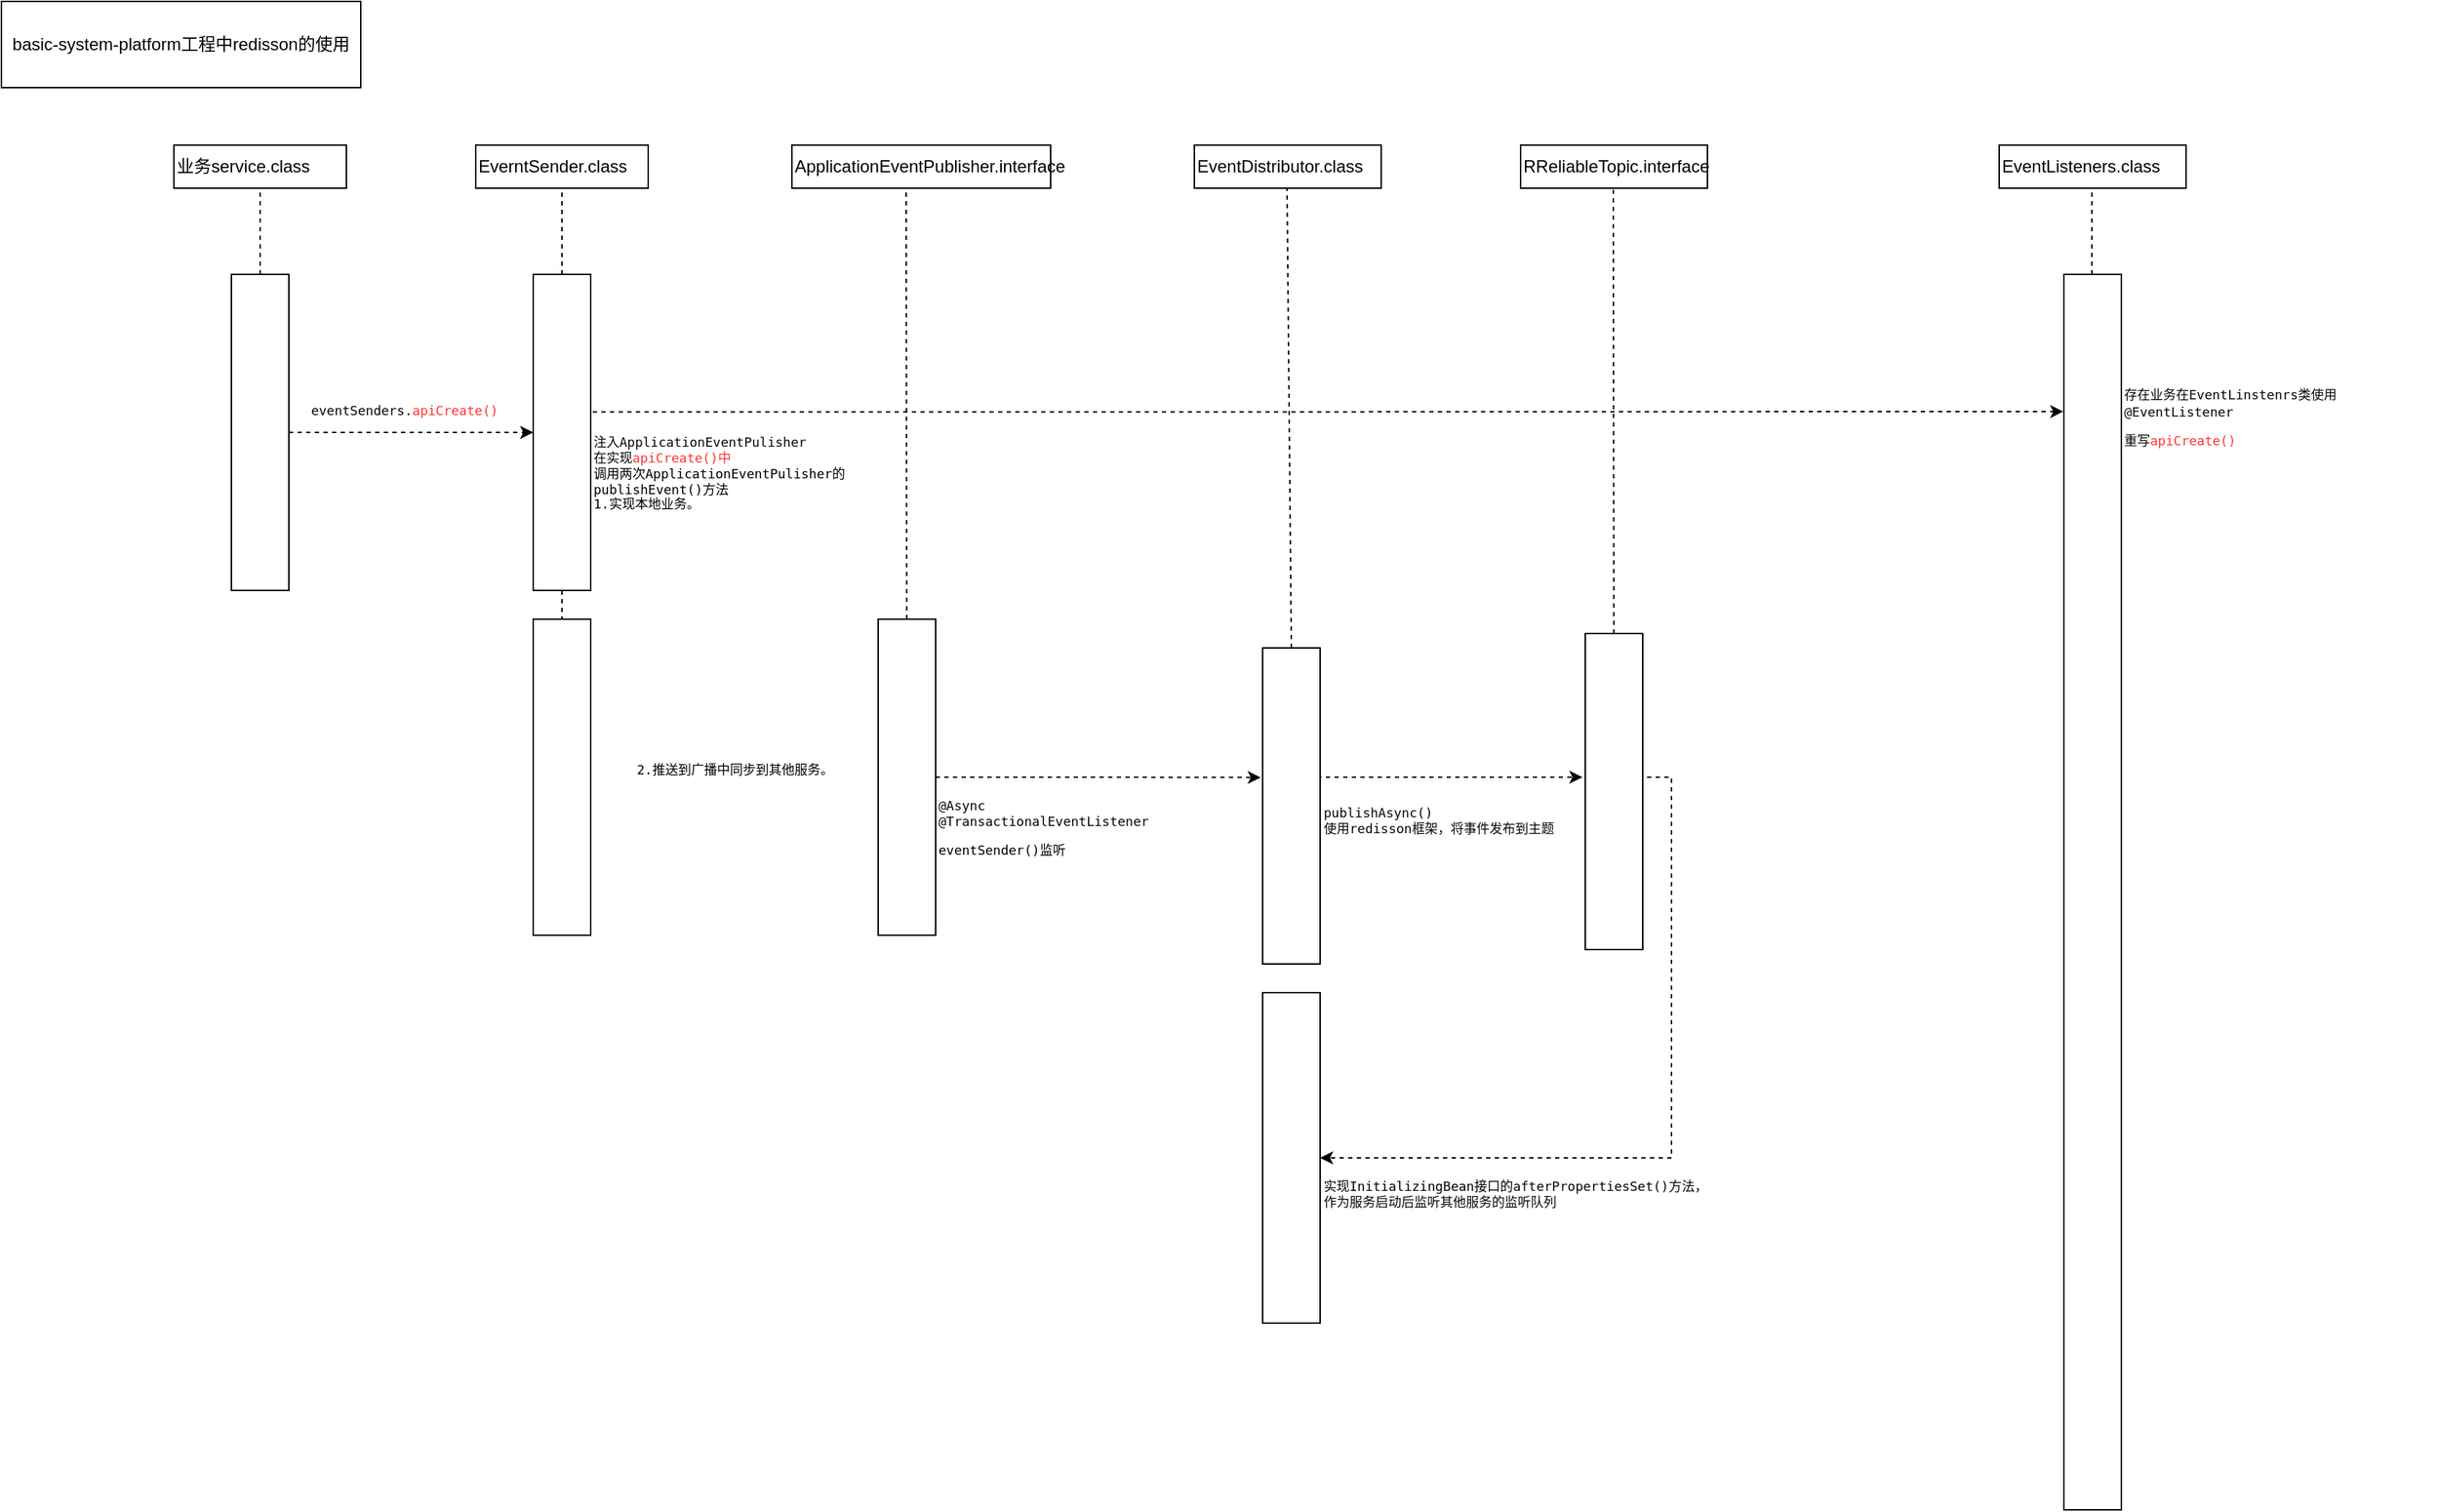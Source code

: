 <mxfile version="20.8.5" type="github">
  <diagram id="lzR9WTqNMokMjlMZCket" name="第 1 页">
    <mxGraphModel dx="2327" dy="784" grid="1" gridSize="10" guides="1" tooltips="1" connect="1" arrows="1" fold="1" page="1" pageScale="1" pageWidth="827" pageHeight="1169" math="0" shadow="0">
      <root>
        <mxCell id="0" />
        <mxCell id="1" parent="0" />
        <mxCell id="b4XzP5kvtJkdpVzACAJ3-1" value="basic-system-platform工程中redisson的使用" style="rounded=0;whiteSpace=wrap;html=1;" parent="1" vertex="1">
          <mxGeometry x="-230" width="250" height="60" as="geometry" />
        </mxCell>
        <mxCell id="b4XzP5kvtJkdpVzACAJ3-2" value="EverntSender.class" style="rounded=0;whiteSpace=wrap;html=1;align=left;" parent="1" vertex="1">
          <mxGeometry x="100" y="100" width="120" height="30" as="geometry" />
        </mxCell>
        <mxCell id="K12D8q6yLpKOAg62nF1a-1" value="ApplicationEventPublisher.interface" style="rounded=0;whiteSpace=wrap;html=1;align=left;" parent="1" vertex="1">
          <mxGeometry x="320" y="100" width="180" height="30" as="geometry" />
        </mxCell>
        <mxCell id="A1RvcmTsJzPTBe4Mc9q6-6" style="edgeStyle=orthogonalEdgeStyle;rounded=0;orthogonalLoop=1;jettySize=auto;html=1;exitX=0.5;exitY=1;exitDx=0;exitDy=0;entryX=0.5;entryY=0;entryDx=0;entryDy=0;fontColor=#000000;dashed=1;endArrow=none;endFill=0;" edge="1" parent="1" source="K12D8q6yLpKOAg62nF1a-2" target="A1RvcmTsJzPTBe4Mc9q6-4">
          <mxGeometry relative="1" as="geometry" />
        </mxCell>
        <mxCell id="K12D8q6yLpKOAg62nF1a-2" value="&lt;pre style=&quot;background-color:#ffffff;color:#080808;font-family:&#39;JetBrains Mono&#39;,monospace;font-size:13.5pt;&quot;&gt;&lt;br&gt;&lt;/pre&gt;" style="rounded=0;whiteSpace=wrap;html=1;" parent="1" vertex="1">
          <mxGeometry x="140" y="190" width="40" height="220" as="geometry" />
        </mxCell>
        <mxCell id="K12D8q6yLpKOAg62nF1a-3" value="" style="endArrow=none;dashed=1;html=1;rounded=0;entryX=0.5;entryY=1;entryDx=0;entryDy=0;" parent="1" source="K12D8q6yLpKOAg62nF1a-2" target="b4XzP5kvtJkdpVzACAJ3-2" edge="1">
          <mxGeometry width="50" height="50" relative="1" as="geometry">
            <mxPoint x="390" y="300" as="sourcePoint" />
            <mxPoint x="440" y="250" as="targetPoint" />
          </mxGeometry>
        </mxCell>
        <mxCell id="A1RvcmTsJzPTBe4Mc9q6-8" style="edgeStyle=orthogonalEdgeStyle;rounded=0;orthogonalLoop=1;jettySize=auto;html=1;exitX=1;exitY=0.5;exitDx=0;exitDy=0;dashed=1;fontColor=#000000;endArrow=classic;endFill=1;entryX=-0.032;entryY=0.41;entryDx=0;entryDy=0;entryPerimeter=0;" edge="1" parent="1" source="K12D8q6yLpKOAg62nF1a-5" target="K12D8q6yLpKOAg62nF1a-28">
          <mxGeometry relative="1" as="geometry" />
        </mxCell>
        <mxCell id="K12D8q6yLpKOAg62nF1a-5" value="" style="rounded=0;whiteSpace=wrap;html=1;" parent="1" vertex="1">
          <mxGeometry x="380" y="430" width="40" height="220" as="geometry" />
        </mxCell>
        <mxCell id="K12D8q6yLpKOAg62nF1a-10" value="EventDistributor.class" style="rounded=0;whiteSpace=wrap;html=1;align=left;" parent="1" vertex="1">
          <mxGeometry x="600" y="100" width="130" height="30" as="geometry" />
        </mxCell>
        <mxCell id="K12D8q6yLpKOAg62nF1a-16" value="" style="endArrow=none;dashed=1;html=1;rounded=0;entryX=0.5;entryY=1;entryDx=0;entryDy=0;exitX=0.5;exitY=0;exitDx=0;exitDy=0;" parent="1" edge="1" source="K12D8q6yLpKOAg62nF1a-28">
          <mxGeometry width="50" height="50" relative="1" as="geometry">
            <mxPoint x="664.5" y="190" as="sourcePoint" />
            <mxPoint x="664.5" y="130" as="targetPoint" />
          </mxGeometry>
        </mxCell>
        <mxCell id="K12D8q6yLpKOAg62nF1a-17" value="RReliableTopic.interface" style="rounded=0;whiteSpace=wrap;html=1;align=left;" parent="1" vertex="1">
          <mxGeometry x="827" y="100" width="130" height="30" as="geometry" />
        </mxCell>
        <mxCell id="K12D8q6yLpKOAg62nF1a-19" value="" style="endArrow=none;dashed=1;html=1;rounded=0;entryX=0.5;entryY=1;entryDx=0;entryDy=0;" parent="1" edge="1" source="K12D8q6yLpKOAg62nF1a-23">
          <mxGeometry width="50" height="50" relative="1" as="geometry">
            <mxPoint x="891.5" y="190" as="sourcePoint" />
            <mxPoint x="891.5" y="130" as="targetPoint" />
          </mxGeometry>
        </mxCell>
        <mxCell id="A1RvcmTsJzPTBe4Mc9q6-11" style="edgeStyle=orthogonalEdgeStyle;rounded=0;orthogonalLoop=1;jettySize=auto;html=1;exitX=1;exitY=0.25;exitDx=0;exitDy=0;entryX=1;entryY=0.5;entryDx=0;entryDy=0;dashed=1;fontSize=9;fontColor=#000000;endArrow=classic;endFill=1;" edge="1" parent="1" source="K12D8q6yLpKOAg62nF1a-23" target="K12D8q6yLpKOAg62nF1a-31">
          <mxGeometry relative="1" as="geometry">
            <Array as="points">
              <mxPoint x="912" y="540" />
              <mxPoint x="932" y="540" />
              <mxPoint x="932" y="805" />
            </Array>
          </mxGeometry>
        </mxCell>
        <mxCell id="K12D8q6yLpKOAg62nF1a-23" value="" style="rounded=0;whiteSpace=wrap;html=1;" parent="1" vertex="1">
          <mxGeometry x="872" y="440" width="40" height="220" as="geometry" />
        </mxCell>
        <mxCell id="K12D8q6yLpKOAg62nF1a-25" value="&lt;pre style=&quot;background-color: rgb(255, 255, 255); color: rgb(8, 8, 8); font-family: &amp;quot;JetBrains Mono&amp;quot;, monospace; font-size: 9px;&quot;&gt;publishAsync()&lt;br/&gt;使用redisson框架，将事件发布到主题&lt;/pre&gt;" style="text;html=1;align=left;verticalAlign=middle;resizable=0;points=[];autosize=1;strokeColor=none;fillColor=none;fontSize=9;" parent="1" vertex="1">
          <mxGeometry x="687.5" y="540" width="240" height="60" as="geometry" />
        </mxCell>
        <mxCell id="K12D8q6yLpKOAg62nF1a-27" value="" style="endArrow=none;dashed=1;html=1;rounded=0;entryX=0.5;entryY=1;entryDx=0;entryDy=0;" parent="1" edge="1" source="K12D8q6yLpKOAg62nF1a-5">
          <mxGeometry width="50" height="50" relative="1" as="geometry">
            <mxPoint x="399.5" y="190" as="sourcePoint" />
            <mxPoint x="399.5" y="130" as="targetPoint" />
          </mxGeometry>
        </mxCell>
        <mxCell id="K12D8q6yLpKOAg62nF1a-28" value="" style="rounded=0;whiteSpace=wrap;html=1;" parent="1" vertex="1">
          <mxGeometry x="647.5" y="450" width="40" height="220" as="geometry" />
        </mxCell>
        <mxCell id="K12D8q6yLpKOAg62nF1a-29" style="edgeStyle=orthogonalEdgeStyle;rounded=0;orthogonalLoop=1;jettySize=auto;html=1;exitX=1;exitY=0.5;exitDx=0;exitDy=0;dashed=1;fontSize=9;" parent="1" source="K12D8q6yLpKOAg62nF1a-28" edge="1">
          <mxGeometry relative="1" as="geometry">
            <mxPoint x="870" y="540" as="targetPoint" />
            <mxPoint x="930" y="600" as="sourcePoint" />
            <Array as="points">
              <mxPoint x="688" y="540" />
              <mxPoint x="870" y="540" />
            </Array>
          </mxGeometry>
        </mxCell>
        <mxCell id="K12D8q6yLpKOAg62nF1a-31" value="" style="rounded=0;whiteSpace=wrap;html=1;" parent="1" vertex="1">
          <mxGeometry x="647.5" y="690" width="40" height="230" as="geometry" />
        </mxCell>
        <mxCell id="K12D8q6yLpKOAg62nF1a-36" value="EventListeners.class" style="rounded=0;whiteSpace=wrap;html=1;align=left;" parent="1" vertex="1">
          <mxGeometry x="1160" y="100" width="130" height="30" as="geometry" />
        </mxCell>
        <mxCell id="K12D8q6yLpKOAg62nF1a-37" value="" style="rounded=0;whiteSpace=wrap;html=1;" parent="1" vertex="1">
          <mxGeometry x="1205" y="190" width="40" height="860" as="geometry" />
        </mxCell>
        <mxCell id="K12D8q6yLpKOAg62nF1a-38" value="" style="endArrow=none;dashed=1;html=1;rounded=0;entryX=0.5;entryY=1;entryDx=0;entryDy=0;" parent="1" edge="1">
          <mxGeometry width="50" height="50" relative="1" as="geometry">
            <mxPoint x="1224.5" y="190" as="sourcePoint" />
            <mxPoint x="1224.5" y="130" as="targetPoint" />
          </mxGeometry>
        </mxCell>
        <mxCell id="K12D8q6yLpKOAg62nF1a-41" value="&lt;pre style=&quot;border-color: var(--border-color); font-family: &amp;quot;JetBrains Mono&amp;quot;, monospace; font-size: 9px;&quot;&gt;&lt;font color=&quot;#080808&quot;&gt;注入ApplicationEventPulisher&lt;br&gt;在实现&lt;/font&gt;&lt;font color=&quot;#ff3333&quot;&gt;apiCreate()中&lt;br&gt;&lt;/font&gt;调用两次ApplicationEventPulisher的&lt;br&gt;publishEvent()方法&lt;br&gt;1.实现本地业务。&lt;br&gt;&lt;br/&gt;&lt;br&gt;&lt;/pre&gt;&lt;pre style=&quot;border-color: var(--border-color); font-family: &amp;quot;JetBrains Mono&amp;quot;, monospace; font-size: 9px;&quot;&gt;&lt;font size=&quot;1&quot; color=&quot;#080808&quot;&gt;&lt;br style=&quot;font-size: 9px;&quot;&gt;&lt;/font&gt;&lt;/pre&gt;" style="text;html=1;align=left;verticalAlign=middle;resizable=0;points=[];autosize=1;strokeColor=none;fillColor=none;fontSize=9;" parent="1" vertex="1">
          <mxGeometry x="180" y="270" width="240" height="160" as="geometry" />
        </mxCell>
        <mxCell id="K12D8q6yLpKOAg62nF1a-43" value="业务service.class" style="rounded=0;whiteSpace=wrap;html=1;align=left;" parent="1" vertex="1">
          <mxGeometry x="-110" y="100" width="120" height="30" as="geometry" />
        </mxCell>
        <mxCell id="K12D8q6yLpKOAg62nF1a-46" style="edgeStyle=orthogonalEdgeStyle;rounded=0;orthogonalLoop=1;jettySize=auto;html=1;exitX=1;exitY=0.5;exitDx=0;exitDy=0;entryX=0;entryY=0.5;entryDx=0;entryDy=0;dashed=1;fontSize=9;" parent="1" source="K12D8q6yLpKOAg62nF1a-44" target="K12D8q6yLpKOAg62nF1a-2" edge="1">
          <mxGeometry relative="1" as="geometry" />
        </mxCell>
        <mxCell id="K12D8q6yLpKOAg62nF1a-44" value="&lt;pre style=&quot;background-color:#ffffff;color:#080808;font-family:&#39;JetBrains Mono&#39;,monospace;font-size:13.5pt;&quot;&gt;&lt;br&gt;&lt;/pre&gt;" style="rounded=0;whiteSpace=wrap;html=1;" parent="1" vertex="1">
          <mxGeometry x="-70" y="190" width="40" height="220" as="geometry" />
        </mxCell>
        <mxCell id="K12D8q6yLpKOAg62nF1a-45" value="" style="endArrow=none;dashed=1;html=1;rounded=0;entryX=0.5;entryY=1;entryDx=0;entryDy=0;" parent="1" source="K12D8q6yLpKOAg62nF1a-44" target="K12D8q6yLpKOAg62nF1a-43" edge="1">
          <mxGeometry width="50" height="50" relative="1" as="geometry">
            <mxPoint x="180" y="300" as="sourcePoint" />
            <mxPoint x="230" y="250" as="targetPoint" />
          </mxGeometry>
        </mxCell>
        <mxCell id="K12D8q6yLpKOAg62nF1a-47" value="&lt;pre style=&quot;background-color: rgb(255, 255, 255); font-family: &amp;quot;JetBrains Mono&amp;quot;, monospace; font-size: 9px;&quot;&gt;&lt;span style=&quot;color: rgb(8, 8, 8);&quot;&gt;eventSenders.&lt;/span&gt;&lt;font color=&quot;#ff3333&quot;&gt;apiCreate()&lt;/font&gt;&lt;/pre&gt;" style="text;html=1;align=center;verticalAlign=middle;resizable=0;points=[];autosize=1;strokeColor=none;fillColor=none;fontSize=9;" parent="1" vertex="1">
          <mxGeometry x="-40" y="260" width="180" height="50" as="geometry" />
        </mxCell>
        <mxCell id="A1RvcmTsJzPTBe4Mc9q6-3" style="edgeStyle=orthogonalEdgeStyle;rounded=0;orthogonalLoop=1;jettySize=auto;html=1;exitX=1.035;exitY=0.435;exitDx=0;exitDy=0;dashed=1;fontSize=9;entryX=-0.01;entryY=0.111;entryDx=0;entryDy=0;entryPerimeter=0;exitPerimeter=0;" edge="1" parent="1" source="K12D8q6yLpKOAg62nF1a-2" target="K12D8q6yLpKOAg62nF1a-37">
          <mxGeometry relative="1" as="geometry">
            <mxPoint x="646.215" y="280.2" as="targetPoint" />
            <mxPoint x="420" y="280" as="sourcePoint" />
          </mxGeometry>
        </mxCell>
        <mxCell id="A1RvcmTsJzPTBe4Mc9q6-4" value="&lt;pre style=&quot;background-color:#ffffff;color:#080808;font-family:&#39;JetBrains Mono&#39;,monospace;font-size:13.5pt;&quot;&gt;&lt;br&gt;&lt;/pre&gt;" style="rounded=0;whiteSpace=wrap;html=1;" vertex="1" parent="1">
          <mxGeometry x="140" y="430" width="40" height="220" as="geometry" />
        </mxCell>
        <mxCell id="A1RvcmTsJzPTBe4Mc9q6-5" value="&lt;pre style=&quot;border-color: var(--border-color); font-size: 9px; text-align: left; font-family: &amp;quot;JetBrains Mono&amp;quot;, monospace;&quot;&gt;2.推送到广播中同步到其他服务。&lt;/pre&gt;" style="text;html=1;align=center;verticalAlign=middle;resizable=0;points=[];autosize=1;strokeColor=none;fillColor=none;fontColor=#000000;" vertex="1" parent="1">
          <mxGeometry x="170" y="510" width="220" height="50" as="geometry" />
        </mxCell>
        <mxCell id="A1RvcmTsJzPTBe4Mc9q6-7" value="&lt;pre style=&quot;background-color: rgb(255, 255, 255); font-family: &amp;quot;JetBrains Mono&amp;quot;, monospace; font-size: 9px;&quot;&gt;&lt;font color=&quot;#080808&quot;&gt;存在业务在EventLinstenrs类使用&lt;br/&gt;@EventListener&lt;/font&gt;&lt;font size=&quot;1&quot; color=&quot;#080808&quot;&gt;&lt;br style=&quot;font-size: 9px;&quot;&gt;&lt;/font&gt;&lt;pre style=&quot;font-family: &amp;quot;JetBrains Mono&amp;quot;, monospace; font-size: 9px;&quot;&gt;&lt;font color=&quot;#080808&quot;&gt;重写&lt;/font&gt;apiCreate()&lt;/pre&gt;&lt;/pre&gt;" style="text;html=1;align=left;verticalAlign=middle;resizable=0;points=[];autosize=1;strokeColor=none;fillColor=none;fontSize=9;fontColor=#FF3333;" vertex="1" parent="1">
          <mxGeometry x="1245" y="250" width="220" height="80" as="geometry" />
        </mxCell>
        <mxCell id="A1RvcmTsJzPTBe4Mc9q6-9" value="&lt;pre style=&quot;background-color: rgb(255, 255, 255); font-family: &amp;quot;JetBrains Mono&amp;quot;, monospace; font-size: 9px;&quot;&gt;&lt;font color=&quot;#080808&quot;&gt;@Async&lt;/font&gt;&lt;font size=&quot;1&quot; color=&quot;#080808&quot;&gt;&lt;br style=&quot;font-size: 9px;&quot;&gt;&lt;/font&gt;&lt;font color=&quot;#080808&quot;&gt;@TransactionalEventListener&lt;br/&gt;&lt;/font&gt;&lt;pre style=&quot;font-family: &amp;quot;JetBrains Mono&amp;quot;, monospace; font-size: 9px;&quot;&gt;&lt;span style=&quot;font-size: 9px;&quot;&gt;eventSender()监听&lt;/span&gt;&lt;/pre&gt;&lt;span style=&quot;color: rgb(158, 136, 13); font-size: 9px;&quot;&gt;&lt;br/&gt;&lt;/span&gt;&lt;/pre&gt;" style="text;html=1;align=left;verticalAlign=middle;resizable=0;points=[];autosize=1;strokeColor=none;fillColor=none;fontColor=#000000;" vertex="1" parent="1">
          <mxGeometry x="420" y="530" width="200" height="110" as="geometry" />
        </mxCell>
        <mxCell id="A1RvcmTsJzPTBe4Mc9q6-12" value="&lt;pre style=&quot;background-color: rgb(255, 255, 255); color: rgb(8, 8, 8); font-family: &amp;quot;JetBrains Mono&amp;quot;, monospace; font-size: 9px;&quot;&gt;实现&lt;span style=&quot;color: rgb(0, 0, 0); font-size: 9px;&quot;&gt;InitializingBean接口的&lt;/span&gt;afterPropertiesSet()方法，&lt;br/&gt;作为服务启动后监听其他服务的监听队列&lt;/pre&gt;" style="text;html=1;align=left;verticalAlign=middle;resizable=0;points=[];autosize=1;strokeColor=none;fillColor=none;fontSize=9;fontColor=#000000;" vertex="1" parent="1">
          <mxGeometry x="687.5" y="800" width="360" height="60" as="geometry" />
        </mxCell>
      </root>
    </mxGraphModel>
  </diagram>
</mxfile>
